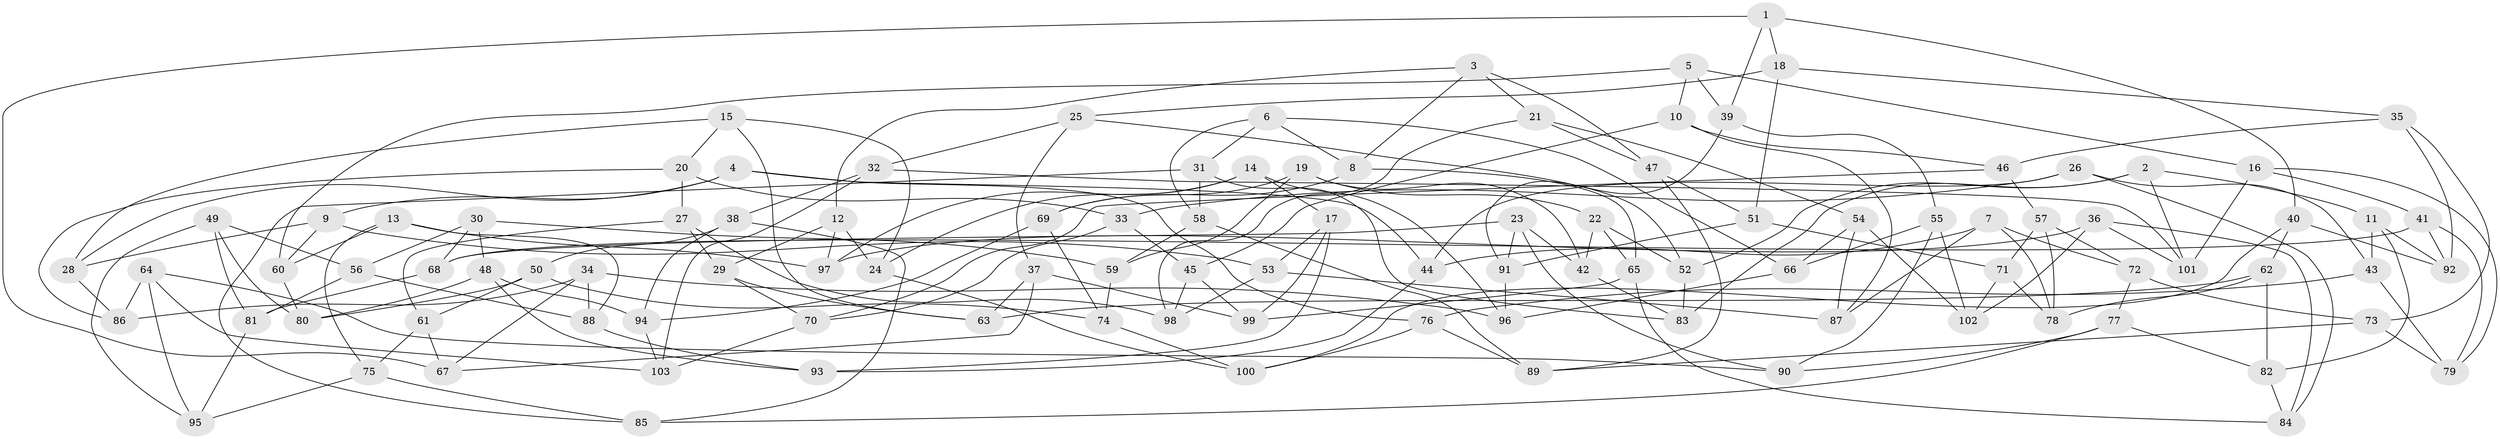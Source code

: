// coarse degree distribution, {5: 0.16393442622950818, 3: 0.13114754098360656, 4: 0.5081967213114754, 2: 0.01639344262295082, 7: 0.04918032786885246, 6: 0.06557377049180328, 8: 0.03278688524590164, 9: 0.01639344262295082, 10: 0.01639344262295082}
// Generated by graph-tools (version 1.1) at 2025/03/03/04/25 22:03:14]
// undirected, 103 vertices, 206 edges
graph export_dot {
graph [start="1"]
  node [color=gray90,style=filled];
  1;
  2;
  3;
  4;
  5;
  6;
  7;
  8;
  9;
  10;
  11;
  12;
  13;
  14;
  15;
  16;
  17;
  18;
  19;
  20;
  21;
  22;
  23;
  24;
  25;
  26;
  27;
  28;
  29;
  30;
  31;
  32;
  33;
  34;
  35;
  36;
  37;
  38;
  39;
  40;
  41;
  42;
  43;
  44;
  45;
  46;
  47;
  48;
  49;
  50;
  51;
  52;
  53;
  54;
  55;
  56;
  57;
  58;
  59;
  60;
  61;
  62;
  63;
  64;
  65;
  66;
  67;
  68;
  69;
  70;
  71;
  72;
  73;
  74;
  75;
  76;
  77;
  78;
  79;
  80;
  81;
  82;
  83;
  84;
  85;
  86;
  87;
  88;
  89;
  90;
  91;
  92;
  93;
  94;
  95;
  96;
  97;
  98;
  99;
  100;
  101;
  102;
  103;
  1 -- 39;
  1 -- 18;
  1 -- 67;
  1 -- 40;
  2 -- 101;
  2 -- 11;
  2 -- 83;
  2 -- 52;
  3 -- 21;
  3 -- 8;
  3 -- 47;
  3 -- 12;
  4 -- 44;
  4 -- 76;
  4 -- 9;
  4 -- 28;
  5 -- 39;
  5 -- 16;
  5 -- 60;
  5 -- 10;
  6 -- 31;
  6 -- 66;
  6 -- 8;
  6 -- 58;
  7 -- 78;
  7 -- 44;
  7 -- 87;
  7 -- 72;
  8 -- 69;
  8 -- 65;
  9 -- 60;
  9 -- 28;
  9 -- 53;
  10 -- 46;
  10 -- 87;
  10 -- 45;
  11 -- 92;
  11 -- 43;
  11 -- 82;
  12 -- 29;
  12 -- 24;
  12 -- 97;
  13 -- 97;
  13 -- 60;
  13 -- 75;
  13 -- 88;
  14 -- 24;
  14 -- 96;
  14 -- 17;
  14 -- 97;
  15 -- 20;
  15 -- 24;
  15 -- 63;
  15 -- 28;
  16 -- 101;
  16 -- 79;
  16 -- 41;
  17 -- 99;
  17 -- 53;
  17 -- 93;
  18 -- 25;
  18 -- 51;
  18 -- 35;
  19 -- 22;
  19 -- 42;
  19 -- 59;
  19 -- 69;
  20 -- 33;
  20 -- 86;
  20 -- 27;
  21 -- 98;
  21 -- 47;
  21 -- 54;
  22 -- 65;
  22 -- 42;
  22 -- 52;
  23 -- 91;
  23 -- 90;
  23 -- 42;
  23 -- 68;
  24 -- 100;
  25 -- 37;
  25 -- 52;
  25 -- 32;
  26 -- 43;
  26 -- 44;
  26 -- 84;
  26 -- 33;
  27 -- 98;
  27 -- 61;
  27 -- 29;
  28 -- 86;
  29 -- 70;
  29 -- 63;
  30 -- 68;
  30 -- 48;
  30 -- 56;
  30 -- 59;
  31 -- 58;
  31 -- 83;
  31 -- 85;
  32 -- 103;
  32 -- 38;
  32 -- 101;
  33 -- 70;
  33 -- 45;
  34 -- 88;
  34 -- 86;
  34 -- 67;
  34 -- 96;
  35 -- 92;
  35 -- 46;
  35 -- 73;
  36 -- 84;
  36 -- 102;
  36 -- 97;
  36 -- 101;
  37 -- 67;
  37 -- 63;
  37 -- 99;
  38 -- 85;
  38 -- 50;
  38 -- 94;
  39 -- 55;
  39 -- 91;
  40 -- 100;
  40 -- 62;
  40 -- 92;
  41 -- 79;
  41 -- 68;
  41 -- 92;
  42 -- 83;
  43 -- 79;
  43 -- 76;
  44 -- 93;
  45 -- 98;
  45 -- 99;
  46 -- 70;
  46 -- 57;
  47 -- 51;
  47 -- 89;
  48 -- 93;
  48 -- 94;
  48 -- 80;
  49 -- 56;
  49 -- 80;
  49 -- 81;
  49 -- 95;
  50 -- 80;
  50 -- 61;
  50 -- 74;
  51 -- 91;
  51 -- 71;
  52 -- 83;
  53 -- 87;
  53 -- 98;
  54 -- 87;
  54 -- 66;
  54 -- 102;
  55 -- 66;
  55 -- 90;
  55 -- 102;
  56 -- 81;
  56 -- 88;
  57 -- 72;
  57 -- 78;
  57 -- 71;
  58 -- 59;
  58 -- 89;
  59 -- 74;
  60 -- 80;
  61 -- 67;
  61 -- 75;
  62 -- 78;
  62 -- 82;
  62 -- 63;
  64 -- 90;
  64 -- 86;
  64 -- 95;
  64 -- 103;
  65 -- 99;
  65 -- 84;
  66 -- 96;
  68 -- 81;
  69 -- 94;
  69 -- 74;
  70 -- 103;
  71 -- 102;
  71 -- 78;
  72 -- 73;
  72 -- 77;
  73 -- 89;
  73 -- 79;
  74 -- 100;
  75 -- 95;
  75 -- 85;
  76 -- 89;
  76 -- 100;
  77 -- 82;
  77 -- 85;
  77 -- 90;
  81 -- 95;
  82 -- 84;
  88 -- 93;
  91 -- 96;
  94 -- 103;
}
